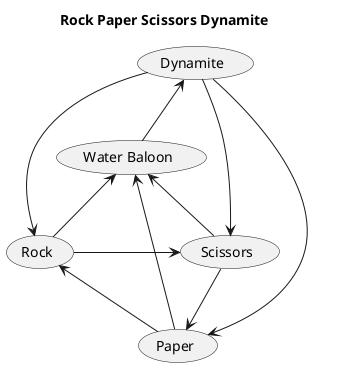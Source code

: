 @startuml

title Rock Paper Scissors Dynamite

(Rock) -> (Scissors)
(Water Baloon) <-- (Rock)
(Scissors) -> (Paper)
(Water Baloon) <-- (Scissors)
(Paper) --> (Rock)
(Water Baloon) <-- (Paper)
(Dynamite) --> (Scissors) 
(Dynamite) --> (Paper) 
(Dynamite) --> (Rock)
(Dynamite) <-- (Water Baloon)
@enduml
